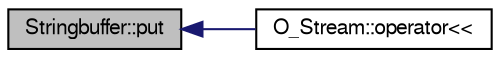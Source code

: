 digraph "Stringbuffer::put"
{
  bgcolor="transparent";
  edge [fontname="FreeSans",fontsize="10",labelfontname="FreeSans",labelfontsize="10"];
  node [fontname="FreeSans",fontsize="10",shape=record];
  rankdir="LR";
  Node1 [label="Stringbuffer::put",height=0.2,width=0.4,color="black", fillcolor="grey75", style="filled" fontcolor="black"];
  Node1 -> Node2 [dir="back",color="midnightblue",fontsize="10",style="solid",fontname="FreeSans"];
  Node2 [label="O_Stream::operator\<\<",height=0.2,width=0.4,color="black",URL="$classO__Stream.html#a54c3b6ba3682176472dfc7a1a9e421bb",tooltip="overloded output operator"];
}
